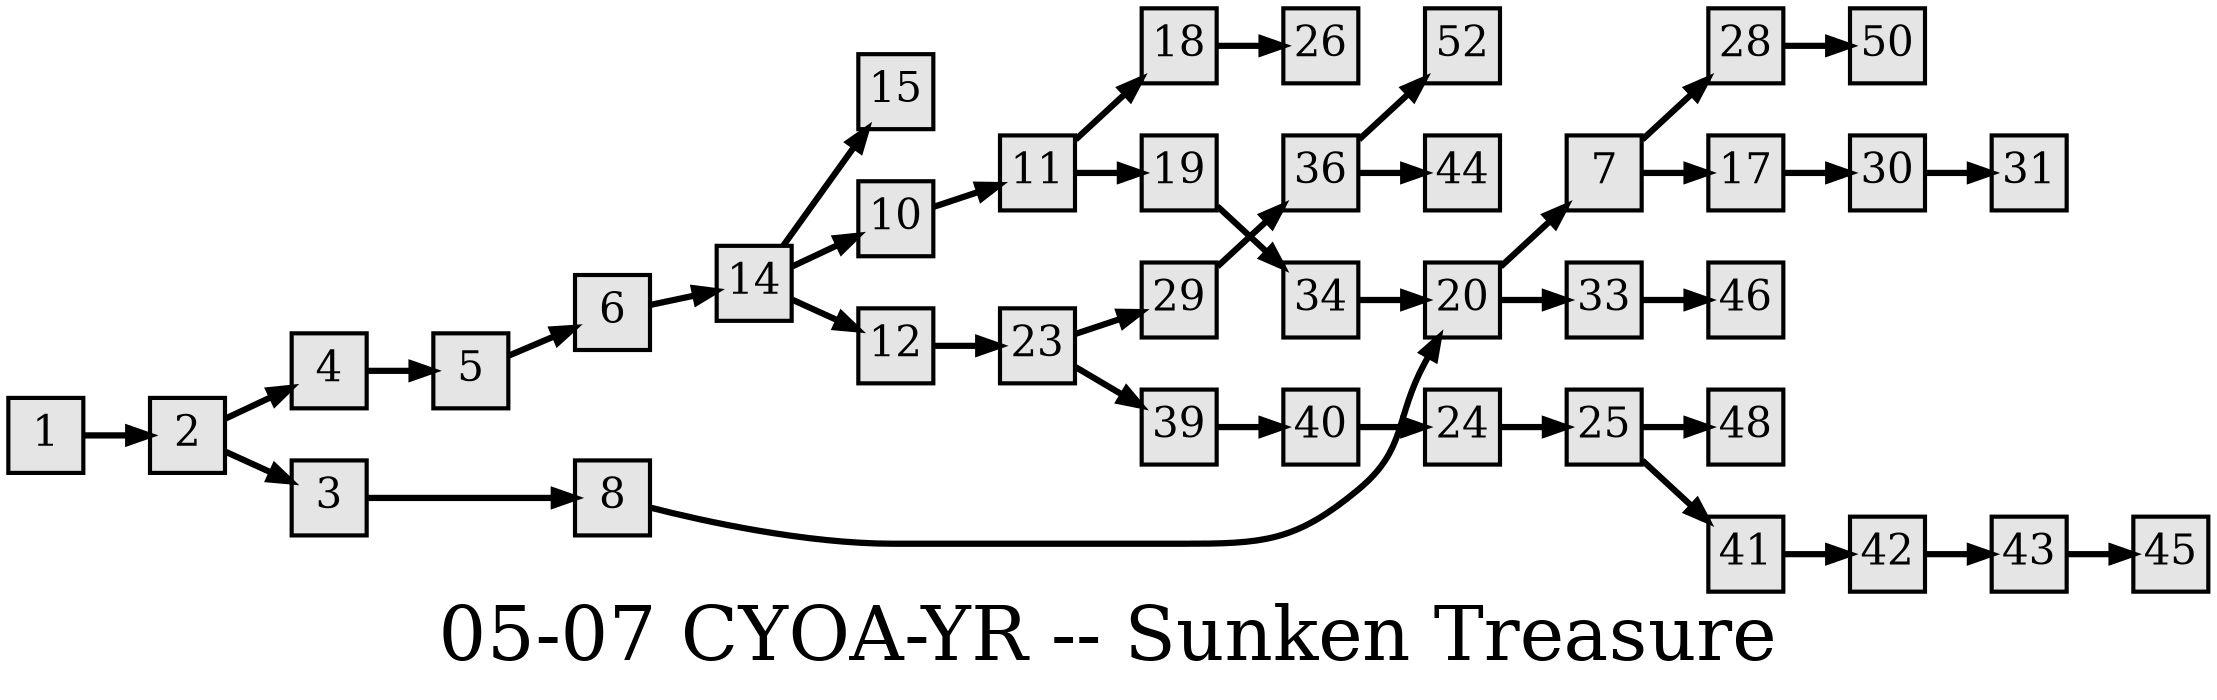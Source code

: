 digraph g{
  graph [ label="05-07 CYOA-YR -- Sunken Treasure" rankdir=LR, ordering=out, fontsize=36, nodesep="0.35", ranksep="0.45"];
  node  [shape=rect, penwidth=2, fontsize=20, style=filled, fillcolor=grey90, margin="0,0", labelfloat=true, regular=true, fixedsize=true];
  edge  [labelfloat=true, penwidth=3, fontsize=12];

  1 -> 2;
  2 -> 4;
  2 -> 3;
  3 -> 8;
  4 -> 5;
  5 -> 6;
  6 -> 14;
  7 -> 28;
  7 -> 17;
  8 -> 20;
  10 -> 11;
  11 -> 18;
  11 -> 19;
  12 -> 23;
  14 -> 15;
  14 -> 10;
  14 -> 12;
  17 -> 30;
  18 -> 26;
  19 -> 34;
  20 -> 7;
  20 -> 33;
  23 -> 29;
  23 -> 39;
  24 -> 25;
  25 -> 48;
  25 -> 41;
  28 -> 50;
  29 -> 36;
  30 -> 31;
  33 -> 46;
  34 -> 20;
  36 -> 52;
  36 -> 44;
  39 -> 40;
  40 -> 24;
  41 -> 42;
  42 -> 43;
  43 -> 45;
}

